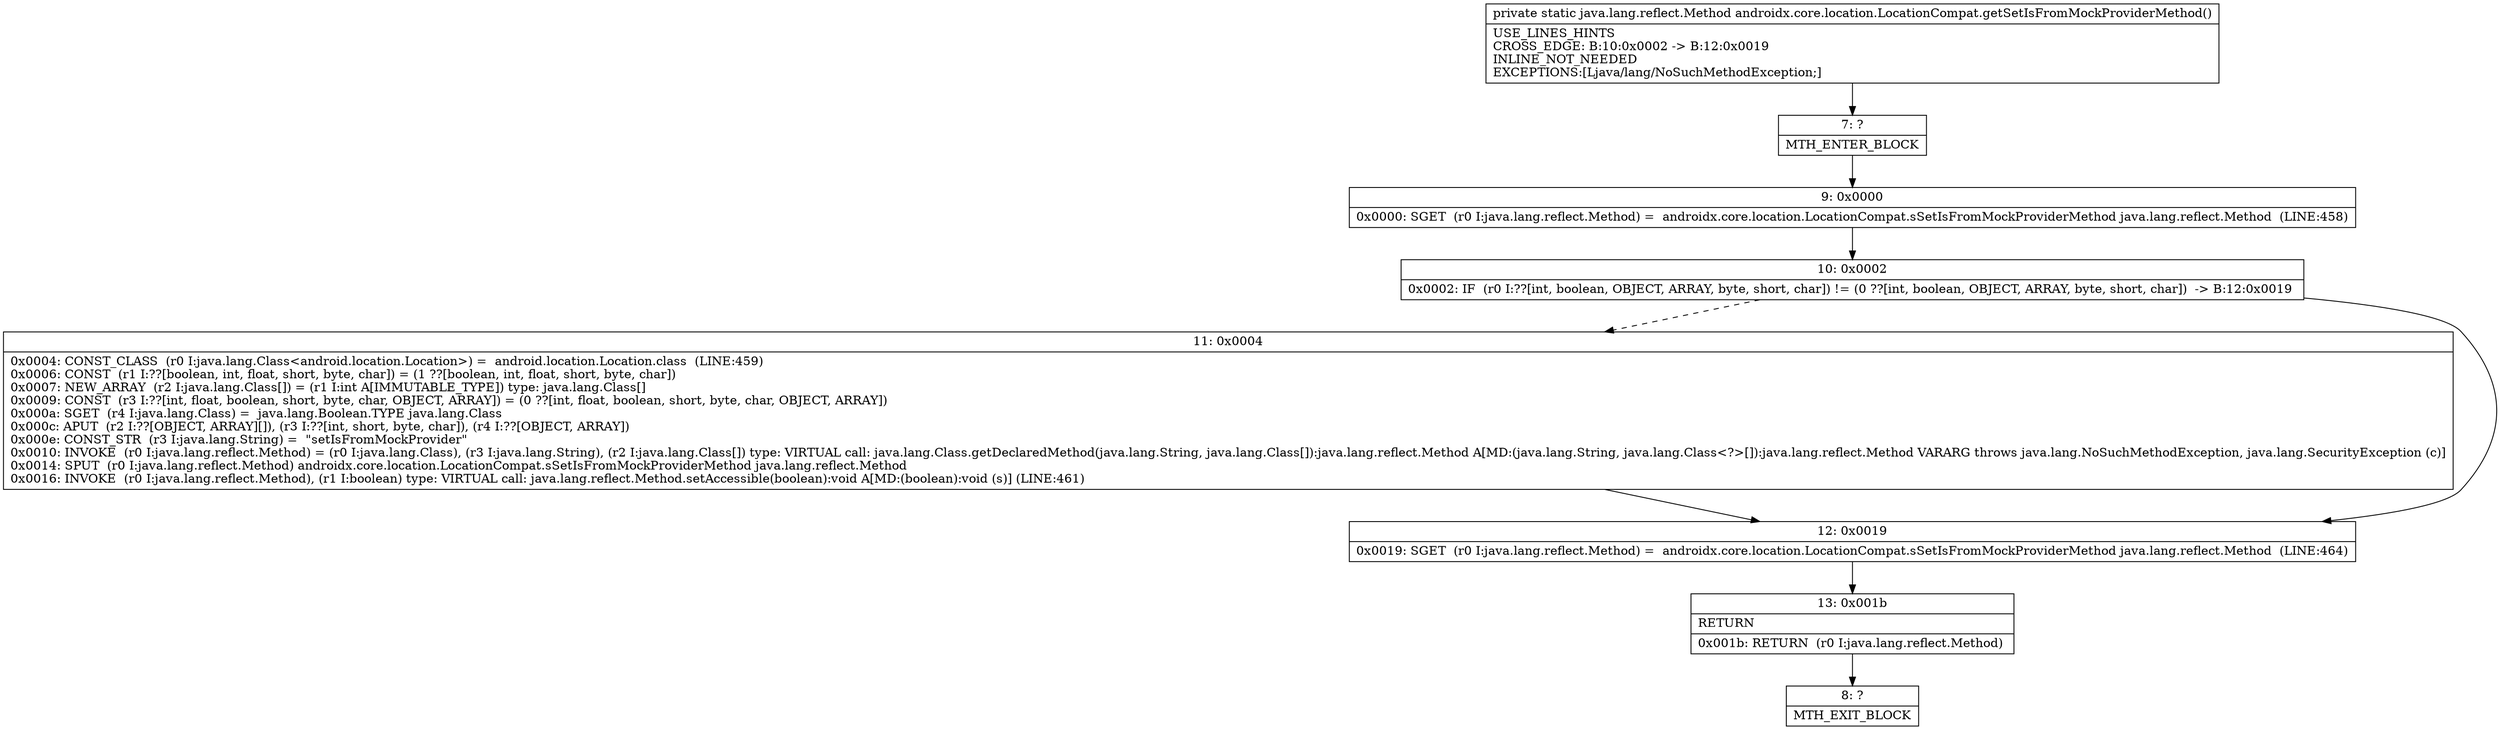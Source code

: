 digraph "CFG forandroidx.core.location.LocationCompat.getSetIsFromMockProviderMethod()Ljava\/lang\/reflect\/Method;" {
Node_7 [shape=record,label="{7\:\ ?|MTH_ENTER_BLOCK\l}"];
Node_9 [shape=record,label="{9\:\ 0x0000|0x0000: SGET  (r0 I:java.lang.reflect.Method) =  androidx.core.location.LocationCompat.sSetIsFromMockProviderMethod java.lang.reflect.Method  (LINE:458)\l}"];
Node_10 [shape=record,label="{10\:\ 0x0002|0x0002: IF  (r0 I:??[int, boolean, OBJECT, ARRAY, byte, short, char]) != (0 ??[int, boolean, OBJECT, ARRAY, byte, short, char])  \-\> B:12:0x0019 \l}"];
Node_11 [shape=record,label="{11\:\ 0x0004|0x0004: CONST_CLASS  (r0 I:java.lang.Class\<android.location.Location\>) =  android.location.Location.class  (LINE:459)\l0x0006: CONST  (r1 I:??[boolean, int, float, short, byte, char]) = (1 ??[boolean, int, float, short, byte, char]) \l0x0007: NEW_ARRAY  (r2 I:java.lang.Class[]) = (r1 I:int A[IMMUTABLE_TYPE]) type: java.lang.Class[] \l0x0009: CONST  (r3 I:??[int, float, boolean, short, byte, char, OBJECT, ARRAY]) = (0 ??[int, float, boolean, short, byte, char, OBJECT, ARRAY]) \l0x000a: SGET  (r4 I:java.lang.Class) =  java.lang.Boolean.TYPE java.lang.Class \l0x000c: APUT  (r2 I:??[OBJECT, ARRAY][]), (r3 I:??[int, short, byte, char]), (r4 I:??[OBJECT, ARRAY]) \l0x000e: CONST_STR  (r3 I:java.lang.String) =  \"setIsFromMockProvider\" \l0x0010: INVOKE  (r0 I:java.lang.reflect.Method) = (r0 I:java.lang.Class), (r3 I:java.lang.String), (r2 I:java.lang.Class[]) type: VIRTUAL call: java.lang.Class.getDeclaredMethod(java.lang.String, java.lang.Class[]):java.lang.reflect.Method A[MD:(java.lang.String, java.lang.Class\<?\>[]):java.lang.reflect.Method VARARG throws java.lang.NoSuchMethodException, java.lang.SecurityException (c)]\l0x0014: SPUT  (r0 I:java.lang.reflect.Method) androidx.core.location.LocationCompat.sSetIsFromMockProviderMethod java.lang.reflect.Method \l0x0016: INVOKE  (r0 I:java.lang.reflect.Method), (r1 I:boolean) type: VIRTUAL call: java.lang.reflect.Method.setAccessible(boolean):void A[MD:(boolean):void (s)] (LINE:461)\l}"];
Node_12 [shape=record,label="{12\:\ 0x0019|0x0019: SGET  (r0 I:java.lang.reflect.Method) =  androidx.core.location.LocationCompat.sSetIsFromMockProviderMethod java.lang.reflect.Method  (LINE:464)\l}"];
Node_13 [shape=record,label="{13\:\ 0x001b|RETURN\l|0x001b: RETURN  (r0 I:java.lang.reflect.Method) \l}"];
Node_8 [shape=record,label="{8\:\ ?|MTH_EXIT_BLOCK\l}"];
MethodNode[shape=record,label="{private static java.lang.reflect.Method androidx.core.location.LocationCompat.getSetIsFromMockProviderMethod()  | USE_LINES_HINTS\lCROSS_EDGE: B:10:0x0002 \-\> B:12:0x0019\lINLINE_NOT_NEEDED\lEXCEPTIONS:[Ljava\/lang\/NoSuchMethodException;]\l}"];
MethodNode -> Node_7;Node_7 -> Node_9;
Node_9 -> Node_10;
Node_10 -> Node_11[style=dashed];
Node_10 -> Node_12;
Node_11 -> Node_12;
Node_12 -> Node_13;
Node_13 -> Node_8;
}

